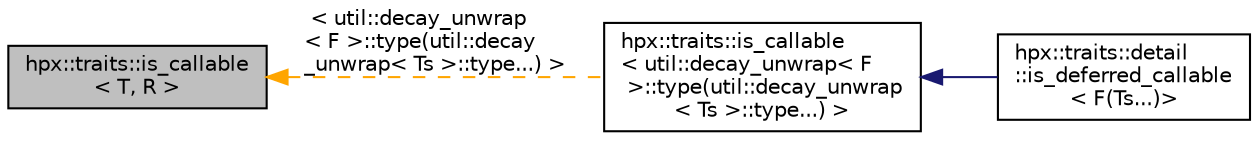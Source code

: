 digraph "hpx::traits::is_callable&lt; T, R &gt;"
{
  edge [fontname="Helvetica",fontsize="10",labelfontname="Helvetica",labelfontsize="10"];
  node [fontname="Helvetica",fontsize="10",shape=record];
  rankdir="LR";
  Node0 [label="hpx::traits::is_callable\l\< T, R \>",height=0.2,width=0.4,color="black", fillcolor="grey75", style="filled", fontcolor="black"];
  Node0 -> Node1 [dir="back",color="orange",fontsize="10",style="dashed",label=" \< util::decay_unwrap\l\< F \>::type(util::decay\l_unwrap\< Ts \>::type...) \>" ,fontname="Helvetica"];
  Node1 [label="hpx::traits::is_callable\l\< util::decay_unwrap\< F\l \>::type(util::decay_unwrap\l\< Ts \>::type...) \>",height=0.2,width=0.4,color="black", fillcolor="white", style="filled",URL="$d9/d3a/structhpx_1_1traits_1_1is__callable.html"];
  Node1 -> Node2 [dir="back",color="midnightblue",fontsize="10",style="solid",fontname="Helvetica"];
  Node2 [label="hpx::traits::detail\l::is_deferred_callable\l\< F(Ts...)\>",height=0.2,width=0.4,color="black", fillcolor="white", style="filled",URL="$d1/dca/structhpx_1_1traits_1_1detail_1_1is__deferred__callable_3_01_f_07_ts_8_8_8_08_4.html"];
}
